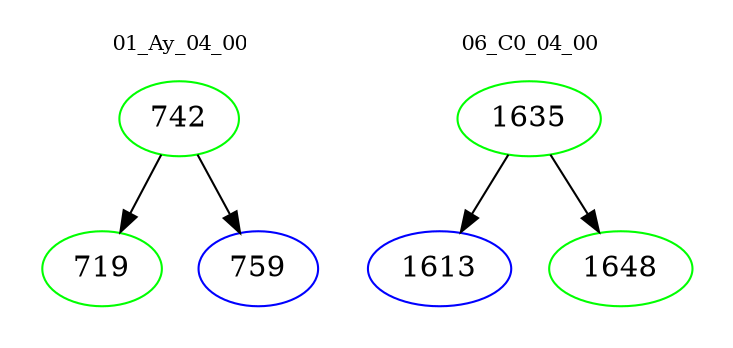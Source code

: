digraph{
subgraph cluster_0 {
color = white
label = "01_Ay_04_00";
fontsize=10;
T0_742 [label="742", color="green"]
T0_742 -> T0_719 [color="black"]
T0_719 [label="719", color="green"]
T0_742 -> T0_759 [color="black"]
T0_759 [label="759", color="blue"]
}
subgraph cluster_1 {
color = white
label = "06_C0_04_00";
fontsize=10;
T1_1635 [label="1635", color="green"]
T1_1635 -> T1_1613 [color="black"]
T1_1613 [label="1613", color="blue"]
T1_1635 -> T1_1648 [color="black"]
T1_1648 [label="1648", color="green"]
}
}
